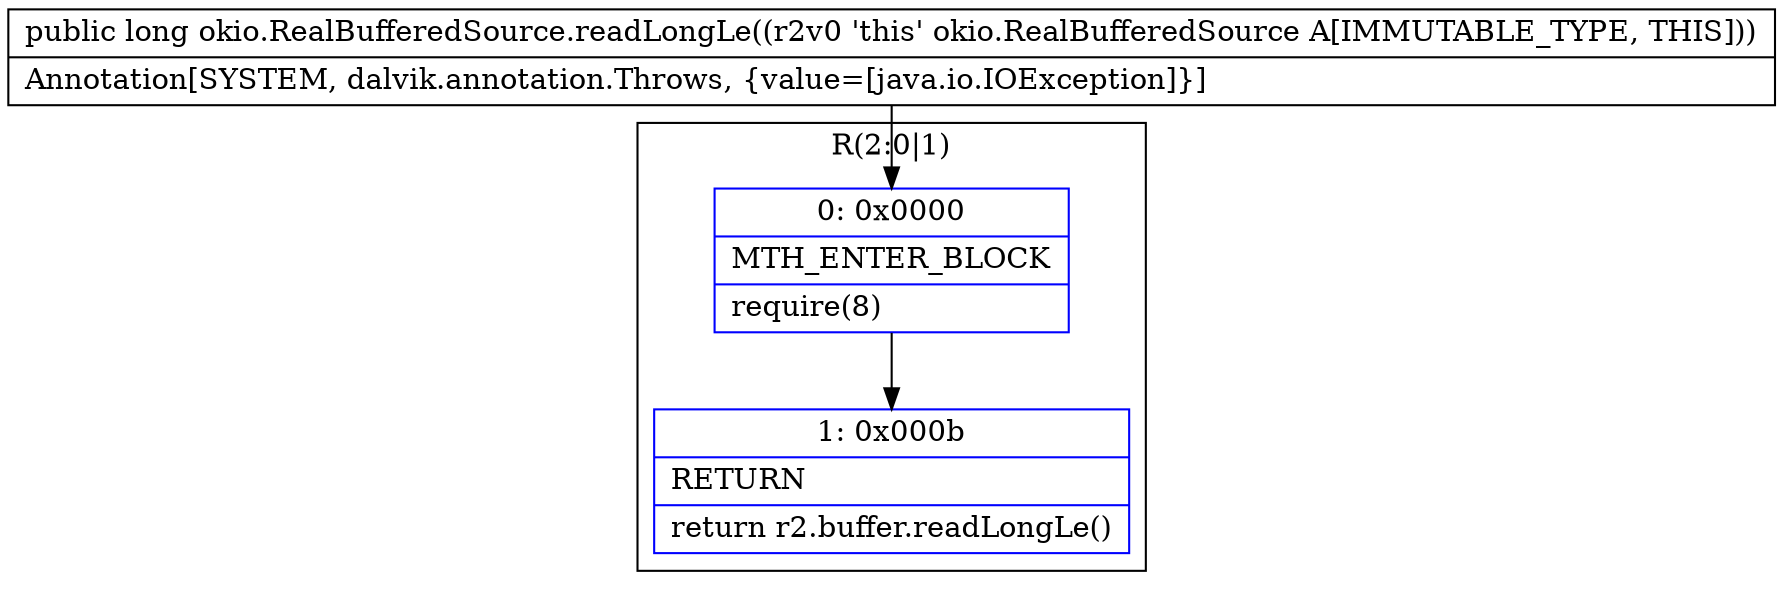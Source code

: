 digraph "CFG forokio.RealBufferedSource.readLongLe()J" {
subgraph cluster_Region_1533754201 {
label = "R(2:0|1)";
node [shape=record,color=blue];
Node_0 [shape=record,label="{0\:\ 0x0000|MTH_ENTER_BLOCK\l|require(8)\l}"];
Node_1 [shape=record,label="{1\:\ 0x000b|RETURN\l|return r2.buffer.readLongLe()\l}"];
}
MethodNode[shape=record,label="{public long okio.RealBufferedSource.readLongLe((r2v0 'this' okio.RealBufferedSource A[IMMUTABLE_TYPE, THIS]))  | Annotation[SYSTEM, dalvik.annotation.Throws, \{value=[java.io.IOException]\}]\l}"];
MethodNode -> Node_0;
Node_0 -> Node_1;
}

